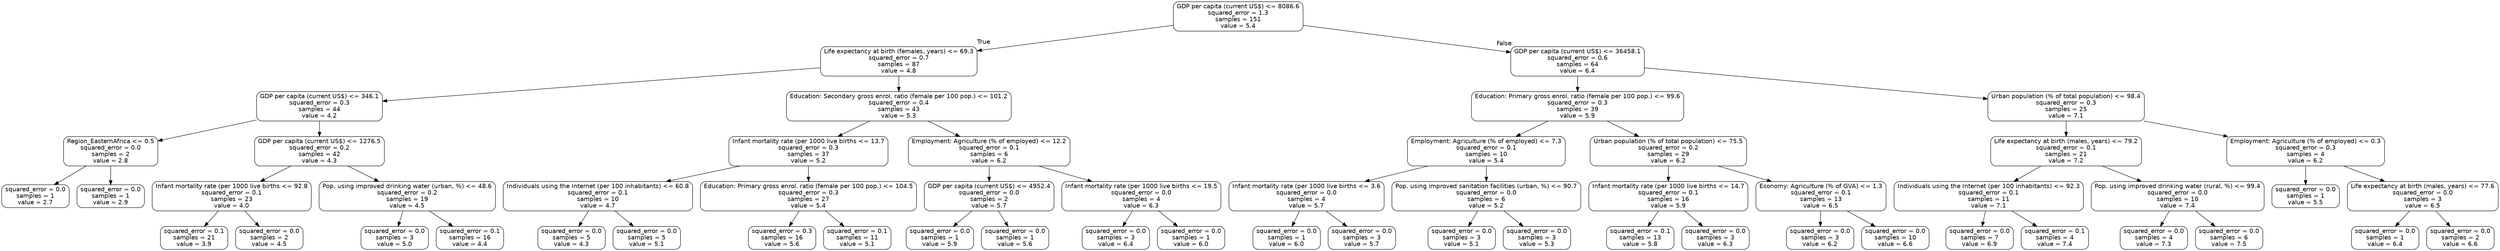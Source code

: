 digraph Tree {
node [shape=box, style="rounded", color="black", fontname="helvetica"] ;
edge [fontname="helvetica"] ;
0 [label="GDP per capita (current US$) <= 8086.6\nsquared_error = 1.3\nsamples = 151\nvalue = 5.4"] ;
1 [label="Life expectancy at birth (females, years) <= 69.3\nsquared_error = 0.7\nsamples = 87\nvalue = 4.8"] ;
0 -> 1 [labeldistance=2.5, labelangle=45, headlabel="True"] ;
2 [label="GDP per capita (current US$) <= 346.1\nsquared_error = 0.3\nsamples = 44\nvalue = 4.2"] ;
1 -> 2 ;
3 [label="Region_EasternAfrica <= 0.5\nsquared_error = 0.0\nsamples = 2\nvalue = 2.8"] ;
2 -> 3 ;
4 [label="squared_error = 0.0\nsamples = 1\nvalue = 2.7"] ;
3 -> 4 ;
5 [label="squared_error = 0.0\nsamples = 1\nvalue = 2.9"] ;
3 -> 5 ;
6 [label="GDP per capita (current US$) <= 1276.5\nsquared_error = 0.2\nsamples = 42\nvalue = 4.3"] ;
2 -> 6 ;
7 [label="Infant mortality rate (per 1000 live births <= 92.8\nsquared_error = 0.1\nsamples = 23\nvalue = 4.0"] ;
6 -> 7 ;
8 [label="squared_error = 0.1\nsamples = 21\nvalue = 3.9"] ;
7 -> 8 ;
9 [label="squared_error = 0.0\nsamples = 2\nvalue = 4.5"] ;
7 -> 9 ;
10 [label="Pop. using improved drinking water (urban, %) <= 48.6\nsquared_error = 0.2\nsamples = 19\nvalue = 4.5"] ;
6 -> 10 ;
11 [label="squared_error = 0.0\nsamples = 3\nvalue = 5.0"] ;
10 -> 11 ;
12 [label="squared_error = 0.1\nsamples = 16\nvalue = 4.4"] ;
10 -> 12 ;
13 [label="Education: Secondary gross enrol. ratio (female per 100 pop.) <= 101.2\nsquared_error = 0.4\nsamples = 43\nvalue = 5.3"] ;
1 -> 13 ;
14 [label="Infant mortality rate (per 1000 live births <= 13.7\nsquared_error = 0.3\nsamples = 37\nvalue = 5.2"] ;
13 -> 14 ;
15 [label="Individuals using the Internet (per 100 inhabitants) <= 60.8\nsquared_error = 0.1\nsamples = 10\nvalue = 4.7"] ;
14 -> 15 ;
16 [label="squared_error = 0.0\nsamples = 5\nvalue = 4.3"] ;
15 -> 16 ;
17 [label="squared_error = 0.0\nsamples = 5\nvalue = 5.1"] ;
15 -> 17 ;
18 [label="Education: Primary gross enrol. ratio (female per 100 pop.) <= 104.5\nsquared_error = 0.3\nsamples = 27\nvalue = 5.4"] ;
14 -> 18 ;
19 [label="squared_error = 0.3\nsamples = 16\nvalue = 5.6"] ;
18 -> 19 ;
20 [label="squared_error = 0.1\nsamples = 11\nvalue = 5.1"] ;
18 -> 20 ;
21 [label="Employment: Agriculture (% of employed) <= 12.2\nsquared_error = 0.1\nsamples = 6\nvalue = 6.2"] ;
13 -> 21 ;
22 [label="GDP per capita (current US$) <= 4952.4\nsquared_error = 0.0\nsamples = 2\nvalue = 5.7"] ;
21 -> 22 ;
23 [label="squared_error = 0.0\nsamples = 1\nvalue = 5.9"] ;
22 -> 23 ;
24 [label="squared_error = 0.0\nsamples = 1\nvalue = 5.6"] ;
22 -> 24 ;
25 [label="Infant mortality rate (per 1000 live births <= 19.5\nsquared_error = 0.0\nsamples = 4\nvalue = 6.3"] ;
21 -> 25 ;
26 [label="squared_error = 0.0\nsamples = 3\nvalue = 6.4"] ;
25 -> 26 ;
27 [label="squared_error = 0.0\nsamples = 1\nvalue = 6.0"] ;
25 -> 27 ;
28 [label="GDP per capita (current US$) <= 36458.1\nsquared_error = 0.6\nsamples = 64\nvalue = 6.4"] ;
0 -> 28 [labeldistance=2.5, labelangle=-45, headlabel="False"] ;
29 [label="Education: Primary gross enrol. ratio (female per 100 pop.) <= 99.6\nsquared_error = 0.3\nsamples = 39\nvalue = 5.9"] ;
28 -> 29 ;
30 [label="Employment: Agriculture (% of employed) <= 7.3\nsquared_error = 0.1\nsamples = 10\nvalue = 5.4"] ;
29 -> 30 ;
31 [label="Infant mortality rate (per 1000 live births <= 3.6\nsquared_error = 0.0\nsamples = 4\nvalue = 5.7"] ;
30 -> 31 ;
32 [label="squared_error = 0.0\nsamples = 1\nvalue = 6.0"] ;
31 -> 32 ;
33 [label="squared_error = 0.0\nsamples = 3\nvalue = 5.7"] ;
31 -> 33 ;
34 [label="Pop. using improved sanitation facilities (urban, %) <= 90.7\nsquared_error = 0.0\nsamples = 6\nvalue = 5.2"] ;
30 -> 34 ;
35 [label="squared_error = 0.0\nsamples = 3\nvalue = 5.1"] ;
34 -> 35 ;
36 [label="squared_error = 0.0\nsamples = 3\nvalue = 5.3"] ;
34 -> 36 ;
37 [label="Urban population (% of total population) <= 75.5\nsquared_error = 0.2\nsamples = 29\nvalue = 6.2"] ;
29 -> 37 ;
38 [label="Infant mortality rate (per 1000 live births <= 14.7\nsquared_error = 0.1\nsamples = 16\nvalue = 5.9"] ;
37 -> 38 ;
39 [label="squared_error = 0.1\nsamples = 13\nvalue = 5.8"] ;
38 -> 39 ;
40 [label="squared_error = 0.0\nsamples = 3\nvalue = 6.3"] ;
38 -> 40 ;
41 [label="Economy: Agriculture (% of GVA) <= 1.3\nsquared_error = 0.1\nsamples = 13\nvalue = 6.5"] ;
37 -> 41 ;
42 [label="squared_error = 0.0\nsamples = 3\nvalue = 6.2"] ;
41 -> 42 ;
43 [label="squared_error = 0.0\nsamples = 10\nvalue = 6.6"] ;
41 -> 43 ;
44 [label="Urban population (% of total population) <= 98.4\nsquared_error = 0.3\nsamples = 25\nvalue = 7.1"] ;
28 -> 44 ;
45 [label="Life expectancy at birth (males, years) <= 79.2\nsquared_error = 0.1\nsamples = 21\nvalue = 7.2"] ;
44 -> 45 ;
46 [label="Individuals using the Internet (per 100 inhabitants) <= 92.3\nsquared_error = 0.1\nsamples = 11\nvalue = 7.1"] ;
45 -> 46 ;
47 [label="squared_error = 0.0\nsamples = 7\nvalue = 6.9"] ;
46 -> 47 ;
48 [label="squared_error = 0.1\nsamples = 4\nvalue = 7.4"] ;
46 -> 48 ;
49 [label="Pop. using improved drinking water (rural, %) <= 99.4\nsquared_error = 0.0\nsamples = 10\nvalue = 7.4"] ;
45 -> 49 ;
50 [label="squared_error = 0.0\nsamples = 4\nvalue = 7.3"] ;
49 -> 50 ;
51 [label="squared_error = 0.0\nsamples = 6\nvalue = 7.5"] ;
49 -> 51 ;
52 [label="Employment: Agriculture (% of employed) <= 0.3\nsquared_error = 0.3\nsamples = 4\nvalue = 6.2"] ;
44 -> 52 ;
53 [label="squared_error = 0.0\nsamples = 1\nvalue = 5.5"] ;
52 -> 53 ;
54 [label="Life expectancy at birth (males, years) <= 77.6\nsquared_error = 0.0\nsamples = 3\nvalue = 6.5"] ;
52 -> 54 ;
55 [label="squared_error = 0.0\nsamples = 1\nvalue = 6.4"] ;
54 -> 55 ;
56 [label="squared_error = 0.0\nsamples = 2\nvalue = 6.6"] ;
54 -> 56 ;
}